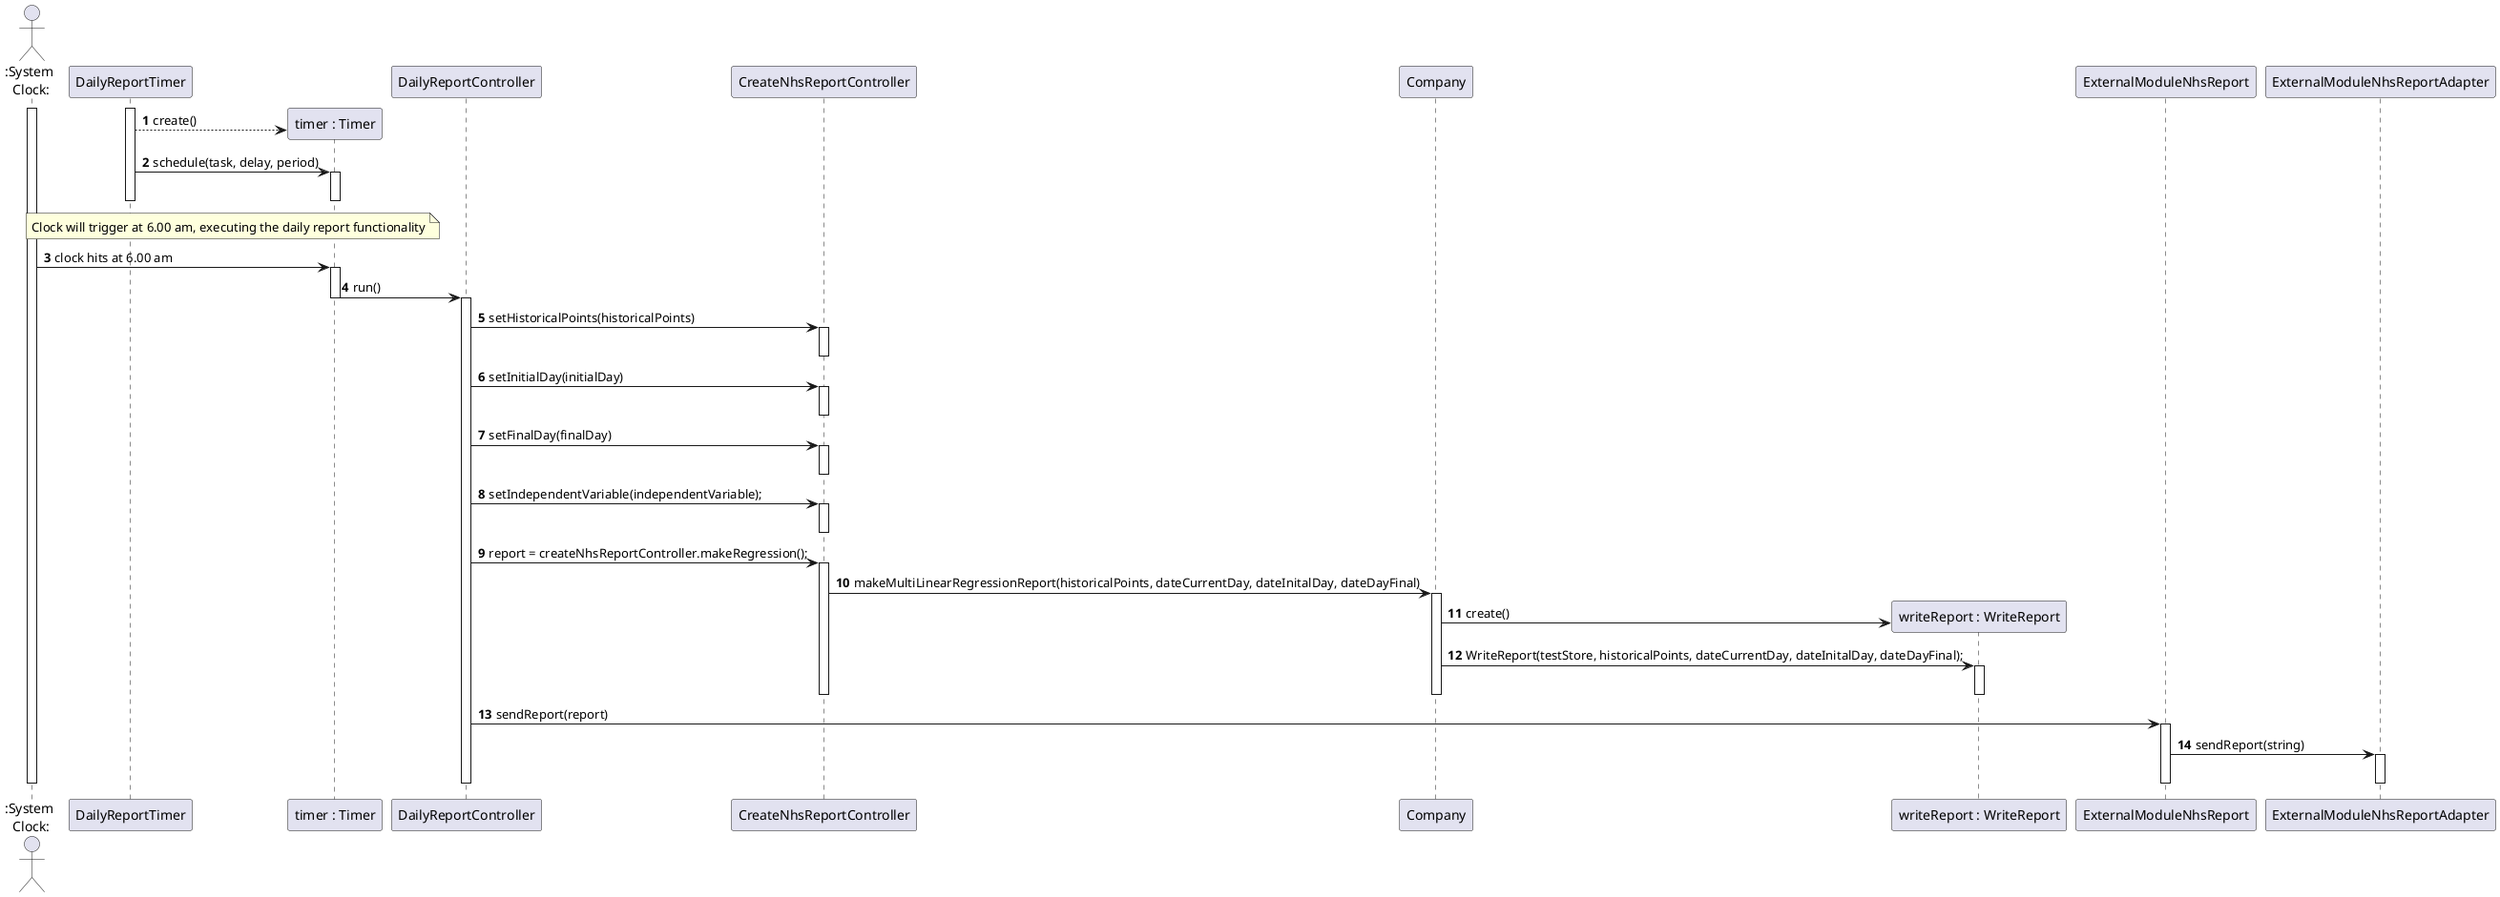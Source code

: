 @startuml

autonumber

actor ":System\n Clock:" as Clock
participant DailyReportTimer as drtimer
participant "timer : Timer" as timer
participant DailyReportController as controller
participant CreateNhsReportController as controller1
participant Company as company
participant "writeReport : WriteReport" as writereport
participant ExternalModuleNhsReport as interface
participant ExternalModuleNhsReportAdapter as adapter

activate Clock
activate drtimer
create timer
drtimer --> timer : create()
drtimer -> timer : schedule(task, delay, period)
activate timer
deactivate timer
deactivate drtimer

note over drtimer, timer : Clock will trigger at 6.00 am, executing the daily report functionality

Clock -> timer : clock hits at 6.00 am
activate timer
timer -> controller : run()
deactivate timer
activate controller

controller -> controller1 : setHistoricalPoints(historicalPoints)
activate controller1
deactivate controller1
controller -> controller1 : setInitialDay(initialDay)
activate controller1
deactivate controller1
controller -> controller1 : setFinalDay(finalDay)
activate controller1
deactivate controller1
controller -> controller1 : setIndependentVariable(independentVariable);
activate controller1
deactivate controller1
controller -> controller1 : report = createNhsReportController.makeRegression();
activate controller1
controller1 -> company : makeMultiLinearRegressionReport(historicalPoints, dateCurrentDay, dateInitalDay, dateDayFinal)
activate company
create writereport
company -> writereport : create()
company -> writereport : WriteReport(testStore, historicalPoints, dateCurrentDay, dateInitalDay, dateDayFinal);
activate writereport
deactivate writereport
deactivate company
deactivate controller1


controller -> interface : sendReport(report)
activate interface
interface -> adapter : sendReport(string)
activate adapter
deactivate interface
deactivate adapter
deactivate controller

deactivate Clock

@enduml